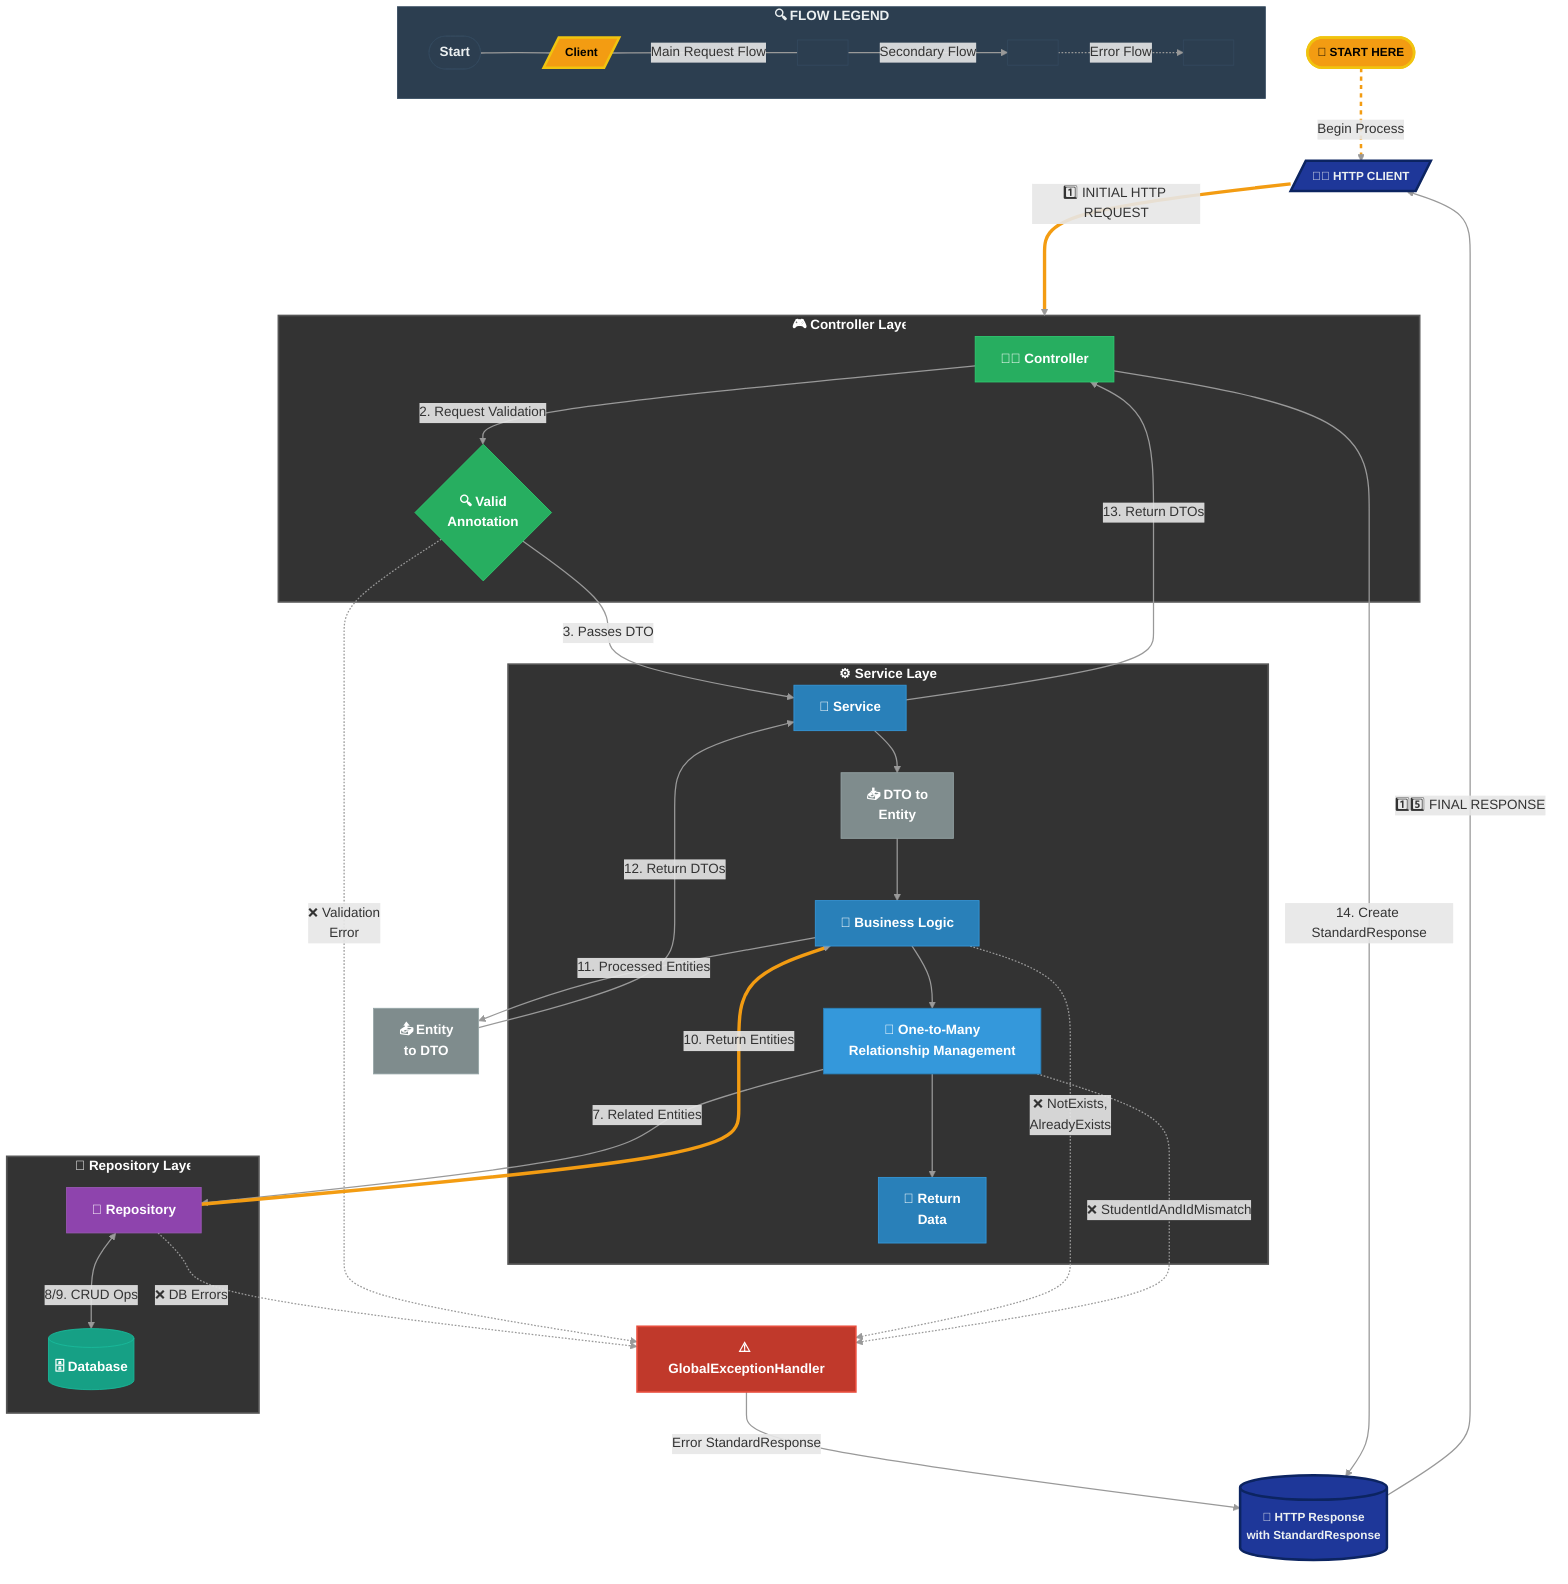 flowchart TB
%% Enhanced with clear starting point and advanced relationship handling

%% START MARK and CLIENT with distinctive styling
    Start(["🚀 START HERE"]) -.->|Begin Process| Client
    Client[/"🧑‍💻 HTTP CLIENT"/]

%% Bold, thick arrow from client to controller to emphasize the starting flow
    Client ===>|"1️⃣ INITIAL HTTP REQUEST"| ControllerLayer

%% Layer definitions with better spacing and organization
    subgraph ControllerLayer["🎮 Controller Layer"]
        direction LR
        Controller["👨‍✈️ Controller"] -->|2. Request Validation| RequestValidation{"🔍 Valid\nAnnotation"}
    end

    subgraph ServiceLayer["⚙️ Service Layer"]
        direction LR
        Service["🔧 Service"] --> Mapper1["📥 DTO to\nEntity"]
        Mapper1 --> ServiceLogic["🧠 Business Logic"]
        ServiceLogic --> RelationshipManager["👥 One-to-Many\nRelationship Management"]
        RelationshipManager --> ServiceReturn["🔄 Return\nData"]
    end

    subgraph RepositoryLayer["💾 Repository Layer"]
        direction LR
        Repository["📁 Repository"] <--> |8/9. CRUD Ops| Database[("🗄️ Database")]
    end

%% Central exception handler with prominent styling
    ExceptionHandler["⚠️ GlobalExceptionHandler"] -->|Error StandardResponse| Response

%% Main flow connections between layers with thicker lines
    RequestValidation ==>|3. Passes DTO| Service
    RequestValidation -.->|"❌ Validation\nError"| ExceptionHandler
    RelationshipManager ==>|7. Related Entities| Repository
    ServiceLogic -.->|"❌ NotExists,\nAlreadyExists"| ExceptionHandler
    RelationshipManager -.->|"❌ StudentIdAndIdMismatch"| ExceptionHandler
    Repository -.->|"❌ DB Errors"| ExceptionHandler

%% Return path with different styling
    Repository ==>|10. Return Entities| ServiceLogic
    ServiceLogic ==>|11. Processed Entities| Mapper2["📤 Entity\nto DTO"]
    Mapper2 ==>|12. Return DTOs| Service
    Service ==>|13. Return DTOs| Controller

%% Final response path
    Controller ==>|14. Create StandardResponse| Response[("📨 HTTP Response\nwith StandardResponse")]
    Response ===>|"1️⃣5️⃣ FINAL RESPONSE"| Client

%% Legend to clarify flow
subgraph Legend["🔍 FLOW LEGEND"]
direction LR
Start1(["Start"]) --- Client1[/"Client"/]
Client1 ===|"Main Request Flow"| Step1[" "]
Step1 -->|"Secondary Flow"| Step2[" "]
Step2 -.->|"Error Flow"| End1[" "]
end

%% Improved styling
classDef default fill:#333,stroke:#666,stroke-width:1px,color:#fff,font-weight:bold
classDef client fill:#1e3799,stroke:#0c2461,stroke-width:3px,color:#ecf0f1,font-weight:bold,font-size:14px
classDef controller fill:#27ae60,stroke:#2ecc71,stroke-width:1px,color:#fff,font-weight:bold
classDef service fill:#2980b9,stroke:#3498db,stroke-width:1px,color:#fff,font-weight:bold
classDef repository fill:#8e44ad,stroke:#9b59b6,stroke-width:1px,color:#fff,font-weight:bold
classDef database fill:#16a085,stroke:#1abc9c,stroke-width:1px,color:#fff,font-weight:bold
classDef error fill:#c0392b,stroke:#e74c3c,stroke-width:2px,color:#fff,font-weight:bold
classDef mapper fill:#7f8c8d,stroke:#95a5a6,stroke-width:1px,color:#fff,font-weight:bold
classDef start fill:#f39c12,stroke:#f1c40f,stroke-width:3px,color:#000,font-weight:bold,font-size:14px
classDef legend fill:#2c3e50,stroke:#34495e,stroke-width:1px,color:#ecf0f1,font-weight:bold
classDef relationship fill:#3498db,stroke:#2980b9,stroke-width:1px,color:#fff,font-weight:bold

%% Apply styles
class Client,Response client
class Controller controller
class Service,ServiceLogic,ServiceReturn service
class Repository repository
class Database database
class Mapper1,Mapper2 mapper
class RequestValidation controller
class ExceptionHandler error
class Start,Client1 start
class Legend,Start1,Step1,Step2,End1 legend
class RelationshipManager relationship

%% Layer styling
style ControllerLayer fill:#333333,stroke:#555555,stroke-width:2px,color:#FFFFFF,font-weight:bold
style ServiceLayer fill:#333333,stroke:#555555,stroke-width:2px,color:#FFFFFF,font-weight:bold
style RepositoryLayer fill:#333333,stroke:#555555,stroke-width:2px,color:#FFFFFF,font-weight:bold

%% Link styling for emphasis
linkStyle default stroke-width:1.5px,fill:none,stroke:#999
linkStyle 0 stroke-width:3px,fill:none,stroke:#f39c12,stroke-dasharray: 5 5
linkStyle 1 stroke-width:4px,fill:none,stroke:#f39c12
linkStyle 15 stroke-width:4px,fill:none,stroke:#f39c12